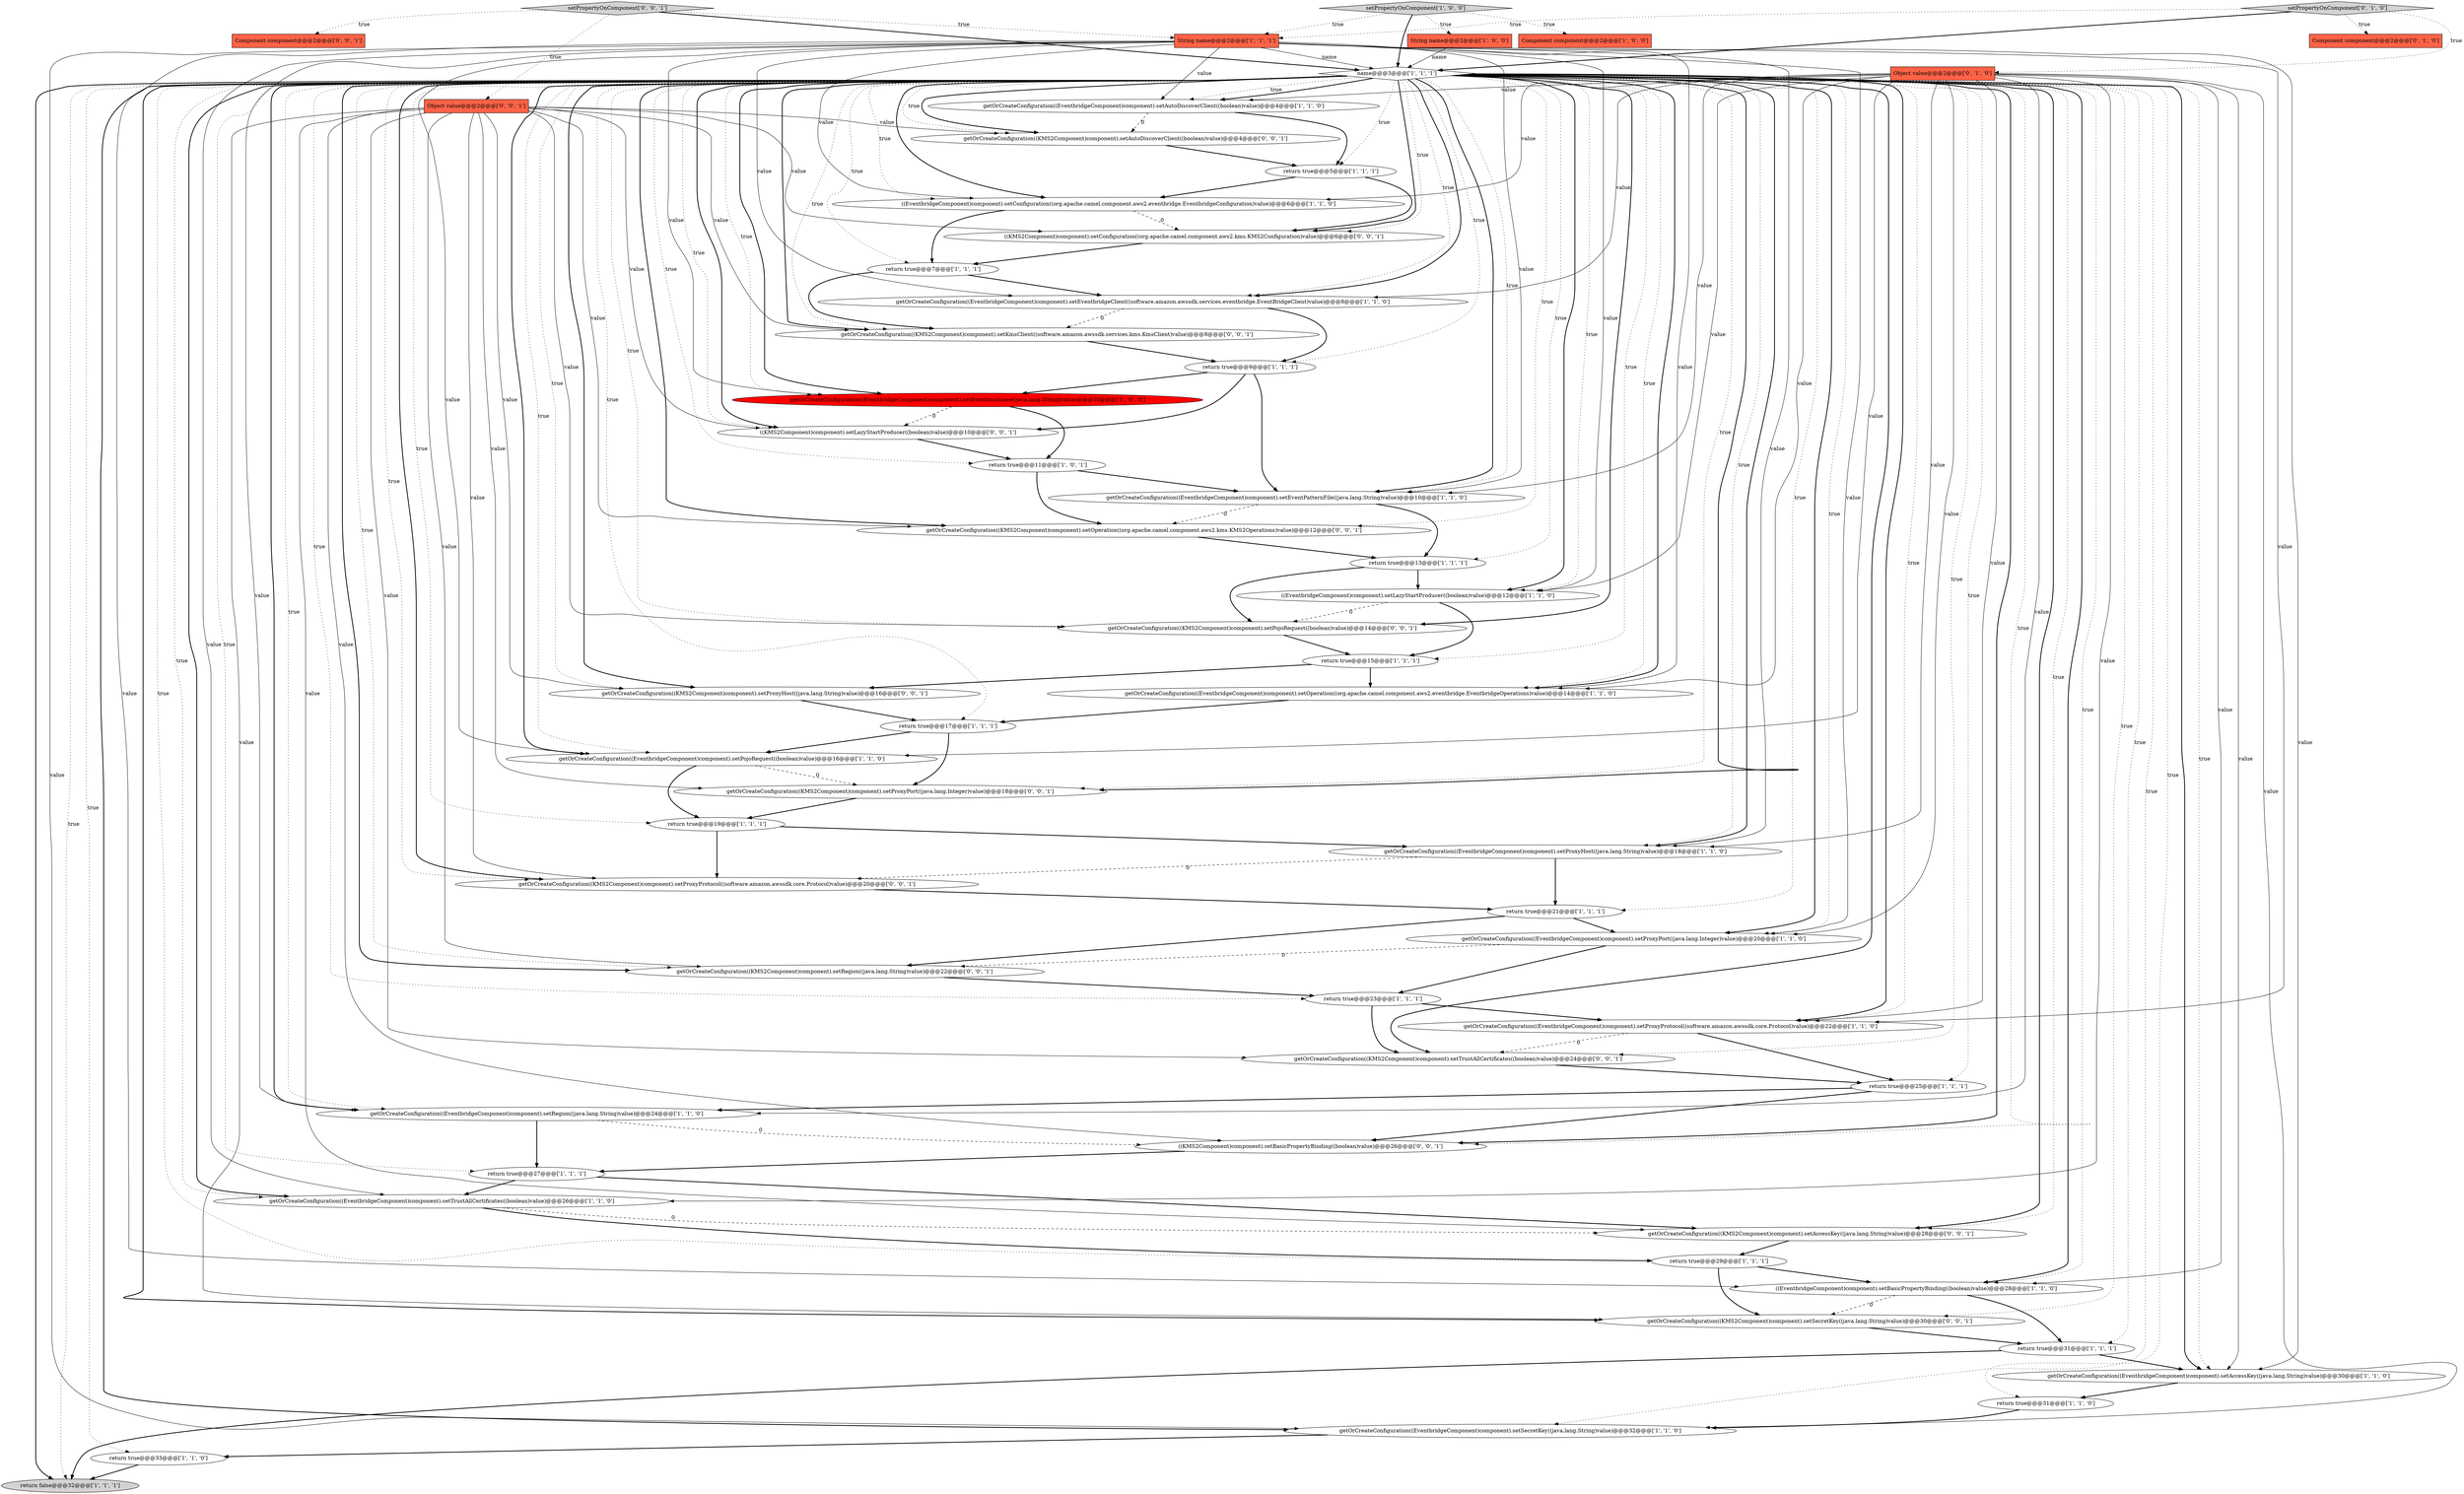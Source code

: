 digraph {
8 [style = filled, label = "return true@@@7@@@['1', '1', '1']", fillcolor = white, shape = ellipse image = "AAA0AAABBB1BBB"];
53 [style = filled, label = "((KMS2Component)component).setLazyStartProducer((boolean)value)@@@10@@@['0', '0', '1']", fillcolor = white, shape = ellipse image = "AAA0AAABBB3BBB"];
57 [style = filled, label = "getOrCreateConfiguration((KMS2Component)component).setTrustAllCertificates((boolean)value)@@@24@@@['0', '0', '1']", fillcolor = white, shape = ellipse image = "AAA0AAABBB3BBB"];
22 [style = filled, label = "return true@@@17@@@['1', '1', '1']", fillcolor = white, shape = ellipse image = "AAA0AAABBB1BBB"];
32 [style = filled, label = "return true@@@19@@@['1', '1', '1']", fillcolor = white, shape = ellipse image = "AAA0AAABBB1BBB"];
46 [style = filled, label = "getOrCreateConfiguration((KMS2Component)component).setSecretKey((java.lang.String)value)@@@30@@@['0', '0', '1']", fillcolor = white, shape = ellipse image = "AAA0AAABBB3BBB"];
4 [style = filled, label = "getOrCreateConfiguration((EventbridgeComponent)component).setSecretKey((java.lang.String)value)@@@32@@@['1', '1', '0']", fillcolor = white, shape = ellipse image = "AAA0AAABBB1BBB"];
49 [style = filled, label = "getOrCreateConfiguration((KMS2Component)component).setKmsClient((software.amazon.awssdk.services.kms.KmsClient)value)@@@8@@@['0', '0', '1']", fillcolor = white, shape = ellipse image = "AAA0AAABBB3BBB"];
45 [style = filled, label = "getOrCreateConfiguration((KMS2Component)component).setPojoRequest((boolean)value)@@@14@@@['0', '0', '1']", fillcolor = white, shape = ellipse image = "AAA0AAABBB3BBB"];
12 [style = filled, label = "return true@@@11@@@['1', '0', '1']", fillcolor = white, shape = ellipse image = "AAA0AAABBB1BBB"];
19 [style = filled, label = "return true@@@15@@@['1', '1', '1']", fillcolor = white, shape = ellipse image = "AAA0AAABBB1BBB"];
25 [style = filled, label = "String name@@@2@@@['1', '1', '1']", fillcolor = tomato, shape = box image = "AAA0AAABBB1BBB"];
28 [style = filled, label = "return true@@@33@@@['1', '1', '0']", fillcolor = white, shape = ellipse image = "AAA0AAABBB1BBB"];
48 [style = filled, label = "getOrCreateConfiguration((KMS2Component)component).setAutoDiscoverClient((boolean)value)@@@4@@@['0', '0', '1']", fillcolor = white, shape = ellipse image = "AAA0AAABBB3BBB"];
30 [style = filled, label = "return true@@@5@@@['1', '1', '1']", fillcolor = white, shape = ellipse image = "AAA0AAABBB1BBB"];
16 [style = filled, label = "setPropertyOnComponent['1', '0', '0']", fillcolor = lightgray, shape = diamond image = "AAA0AAABBB1BBB"];
47 [style = filled, label = "Component component@@@2@@@['0', '0', '1']", fillcolor = tomato, shape = box image = "AAA0AAABBB3BBB"];
7 [style = filled, label = "String name@@@2@@@['1', '0', '0']", fillcolor = tomato, shape = box image = "AAA0AAABBB1BBB"];
11 [style = filled, label = "getOrCreateConfiguration((EventbridgeComponent)component).setAccessKey((java.lang.String)value)@@@30@@@['1', '1', '0']", fillcolor = white, shape = ellipse image = "AAA0AAABBB1BBB"];
51 [style = filled, label = "Object value@@@2@@@['0', '0', '1']", fillcolor = tomato, shape = box image = "AAA0AAABBB3BBB"];
10 [style = filled, label = "getOrCreateConfiguration((EventbridgeComponent)component).setProxyHost((java.lang.String)value)@@@18@@@['1', '1', '0']", fillcolor = white, shape = ellipse image = "AAA0AAABBB1BBB"];
43 [style = filled, label = "getOrCreateConfiguration((KMS2Component)component).setProxyPort((java.lang.Integer)value)@@@18@@@['0', '0', '1']", fillcolor = white, shape = ellipse image = "AAA0AAABBB3BBB"];
31 [style = filled, label = "return true@@@21@@@['1', '1', '1']", fillcolor = white, shape = ellipse image = "AAA0AAABBB1BBB"];
23 [style = filled, label = "getOrCreateConfiguration((EventbridgeComponent)component).setPojoRequest((boolean)value)@@@16@@@['1', '1', '0']", fillcolor = white, shape = ellipse image = "AAA0AAABBB1BBB"];
13 [style = filled, label = "return true@@@25@@@['1', '1', '1']", fillcolor = white, shape = ellipse image = "AAA0AAABBB1BBB"];
52 [style = filled, label = "((KMS2Component)component).setBasicPropertyBinding((boolean)value)@@@26@@@['0', '0', '1']", fillcolor = white, shape = ellipse image = "AAA0AAABBB3BBB"];
1 [style = filled, label = "name@@@3@@@['1', '1', '1']", fillcolor = white, shape = diamond image = "AAA0AAABBB1BBB"];
9 [style = filled, label = "return true@@@29@@@['1', '1', '1']", fillcolor = white, shape = ellipse image = "AAA0AAABBB1BBB"];
50 [style = filled, label = "getOrCreateConfiguration((KMS2Component)component).setAccessKey((java.lang.String)value)@@@28@@@['0', '0', '1']", fillcolor = white, shape = ellipse image = "AAA0AAABBB3BBB"];
56 [style = filled, label = "getOrCreateConfiguration((KMS2Component)component).setRegion((java.lang.String)value)@@@22@@@['0', '0', '1']", fillcolor = white, shape = ellipse image = "AAA0AAABBB3BBB"];
15 [style = filled, label = "getOrCreateConfiguration((EventbridgeComponent)component).setProxyPort((java.lang.Integer)value)@@@20@@@['1', '1', '0']", fillcolor = white, shape = ellipse image = "AAA0AAABBB1BBB"];
37 [style = filled, label = "return true@@@31@@@['1', '1', '1']", fillcolor = white, shape = ellipse image = "AAA0AAABBB1BBB"];
39 [style = filled, label = "Component component@@@2@@@['0', '1', '0']", fillcolor = tomato, shape = box image = "AAA0AAABBB2BBB"];
21 [style = filled, label = "getOrCreateConfiguration((EventbridgeComponent)component).setEventbridgeClient((software.amazon.awssdk.services.eventbridge.EventBridgeClient)value)@@@8@@@['1', '1', '0']", fillcolor = white, shape = ellipse image = "AAA0AAABBB1BBB"];
42 [style = filled, label = "getOrCreateConfiguration((KMS2Component)component).setOperation((org.apache.camel.component.aws2.kms.KMS2Operations)value)@@@12@@@['0', '0', '1']", fillcolor = white, shape = ellipse image = "AAA0AAABBB3BBB"];
36 [style = filled, label = "getOrCreateConfiguration((EventbridgeComponent)component).setProxyProtocol((software.amazon.awssdk.core.Protocol)value)@@@22@@@['1', '1', '0']", fillcolor = white, shape = ellipse image = "AAA0AAABBB1BBB"];
0 [style = filled, label = "Component component@@@2@@@['1', '0', '0']", fillcolor = tomato, shape = box image = "AAA0AAABBB1BBB"];
41 [style = filled, label = "setPropertyOnComponent['0', '0', '1']", fillcolor = lightgray, shape = diamond image = "AAA0AAABBB3BBB"];
20 [style = filled, label = "return false@@@32@@@['1', '1', '1']", fillcolor = lightgray, shape = ellipse image = "AAA0AAABBB1BBB"];
2 [style = filled, label = "return true@@@9@@@['1', '1', '1']", fillcolor = white, shape = ellipse image = "AAA0AAABBB1BBB"];
6 [style = filled, label = "getOrCreateConfiguration((EventbridgeComponent)component).setEventbusName((java.lang.String)value)@@@10@@@['1', '0', '0']", fillcolor = red, shape = ellipse image = "AAA1AAABBB1BBB"];
35 [style = filled, label = "((EventbridgeComponent)component).setConfiguration((org.apache.camel.component.aws2.eventbridge.EventbridgeConfiguration)value)@@@6@@@['1', '1', '0']", fillcolor = white, shape = ellipse image = "AAA0AAABBB1BBB"];
40 [style = filled, label = "setPropertyOnComponent['0', '1', '0']", fillcolor = lightgray, shape = diamond image = "AAA0AAABBB2BBB"];
29 [style = filled, label = "((EventbridgeComponent)component).setBasicPropertyBinding((boolean)value)@@@28@@@['1', '1', '0']", fillcolor = white, shape = ellipse image = "AAA0AAABBB1BBB"];
44 [style = filled, label = "getOrCreateConfiguration((KMS2Component)component).setProxyProtocol((software.amazon.awssdk.core.Protocol)value)@@@20@@@['0', '0', '1']", fillcolor = white, shape = ellipse image = "AAA0AAABBB3BBB"];
55 [style = filled, label = "((KMS2Component)component).setConfiguration((org.apache.camel.component.aws2.kms.KMS2Configuration)value)@@@6@@@['0', '0', '1']", fillcolor = white, shape = ellipse image = "AAA0AAABBB3BBB"];
34 [style = filled, label = "getOrCreateConfiguration((EventbridgeComponent)component).setOperation((org.apache.camel.component.aws2.eventbridge.EventbridgeOperations)value)@@@14@@@['1', '1', '0']", fillcolor = white, shape = ellipse image = "AAA0AAABBB1BBB"];
26 [style = filled, label = "getOrCreateConfiguration((EventbridgeComponent)component).setTrustAllCertificates((boolean)value)@@@26@@@['1', '1', '0']", fillcolor = white, shape = ellipse image = "AAA0AAABBB1BBB"];
18 [style = filled, label = "return true@@@31@@@['1', '1', '0']", fillcolor = white, shape = ellipse image = "AAA0AAABBB1BBB"];
24 [style = filled, label = "return true@@@13@@@['1', '1', '1']", fillcolor = white, shape = ellipse image = "AAA0AAABBB1BBB"];
27 [style = filled, label = "getOrCreateConfiguration((EventbridgeComponent)component).setRegion((java.lang.String)value)@@@24@@@['1', '1', '0']", fillcolor = white, shape = ellipse image = "AAA0AAABBB1BBB"];
5 [style = filled, label = "getOrCreateConfiguration((EventbridgeComponent)component).setEventPatternFile((java.lang.String)value)@@@10@@@['1', '1', '0']", fillcolor = white, shape = ellipse image = "AAA0AAABBB1BBB"];
33 [style = filled, label = "return true@@@23@@@['1', '1', '1']", fillcolor = white, shape = ellipse image = "AAA0AAABBB1BBB"];
38 [style = filled, label = "Object value@@@2@@@['0', '1', '0']", fillcolor = tomato, shape = box image = "AAA0AAABBB2BBB"];
3 [style = filled, label = "((EventbridgeComponent)component).setLazyStartProducer((boolean)value)@@@12@@@['1', '1', '0']", fillcolor = white, shape = ellipse image = "AAA0AAABBB1BBB"];
14 [style = filled, label = "getOrCreateConfiguration((EventbridgeComponent)component).setAutoDiscoverClient((boolean)value)@@@4@@@['1', '1', '0']", fillcolor = white, shape = ellipse image = "AAA0AAABBB1BBB"];
54 [style = filled, label = "getOrCreateConfiguration((KMS2Component)component).setProxyHost((java.lang.String)value)@@@16@@@['0', '0', '1']", fillcolor = white, shape = ellipse image = "AAA0AAABBB3BBB"];
17 [style = filled, label = "return true@@@27@@@['1', '1', '1']", fillcolor = white, shape = ellipse image = "AAA0AAABBB1BBB"];
1->5 [style = bold, label=""];
40->39 [style = dotted, label="true"];
51->50 [style = solid, label="value"];
12->5 [style = bold, label=""];
1->55 [style = bold, label=""];
37->11 [style = bold, label=""];
31->56 [style = bold, label=""];
28->20 [style = bold, label=""];
1->53 [style = dotted, label="true"];
2->6 [style = bold, label=""];
1->27 [style = bold, label=""];
7->1 [style = solid, label="name"];
1->31 [style = dotted, label="true"];
1->21 [style = dotted, label="true"];
1->20 [style = bold, label=""];
26->9 [style = bold, label=""];
29->46 [style = dashed, label="0"];
12->42 [style = bold, label=""];
17->50 [style = bold, label=""];
1->34 [style = dotted, label="true"];
1->23 [style = bold, label=""];
21->2 [style = bold, label=""];
1->46 [style = bold, label=""];
1->3 [style = dotted, label="true"];
26->50 [style = dashed, label="0"];
23->43 [style = dashed, label="0"];
1->13 [style = dotted, label="true"];
16->7 [style = dotted, label="true"];
2->53 [style = bold, label=""];
25->6 [style = solid, label="value"];
3->19 [style = bold, label=""];
1->54 [style = dotted, label="true"];
1->21 [style = bold, label=""];
1->12 [style = dotted, label="true"];
35->8 [style = bold, label=""];
27->17 [style = bold, label=""];
41->51 [style = dotted, label="true"];
25->21 [style = solid, label="value"];
25->5 [style = solid, label="value"];
25->3 [style = solid, label="value"];
1->6 [style = dotted, label="true"];
1->23 [style = dotted, label="true"];
1->44 [style = dotted, label="true"];
51->49 [style = solid, label="value"];
9->29 [style = bold, label=""];
51->52 [style = solid, label="value"];
1->27 [style = dotted, label="true"];
38->27 [style = solid, label="value"];
57->13 [style = bold, label=""];
1->4 [style = bold, label=""];
1->35 [style = dotted, label="true"];
1->45 [style = dotted, label="true"];
19->34 [style = bold, label=""];
14->30 [style = bold, label=""];
10->31 [style = bold, label=""];
1->44 [style = bold, label=""];
1->50 [style = bold, label=""];
25->23 [style = solid, label="value"];
51->53 [style = solid, label="value"];
25->11 [style = solid, label="value"];
1->22 [style = dotted, label="true"];
22->43 [style = bold, label=""];
36->57 [style = dashed, label="0"];
38->26 [style = solid, label="value"];
43->32 [style = bold, label=""];
1->43 [style = dotted, label="true"];
1->42 [style = bold, label=""];
1->35 [style = bold, label=""];
25->1 [style = solid, label="name"];
1->49 [style = bold, label=""];
1->4 [style = dotted, label="true"];
6->53 [style = dashed, label="0"];
51->45 [style = solid, label="value"];
22->23 [style = bold, label=""];
46->37 [style = bold, label=""];
32->10 [style = bold, label=""];
1->30 [style = dotted, label="true"];
1->32 [style = dotted, label="true"];
11->18 [style = bold, label=""];
1->11 [style = bold, label=""];
1->18 [style = dotted, label="true"];
1->42 [style = dotted, label="true"];
1->26 [style = dotted, label="true"];
1->33 [style = dotted, label="true"];
38->4 [style = solid, label="value"];
51->44 [style = solid, label="value"];
18->4 [style = bold, label=""];
1->15 [style = dotted, label="true"];
51->57 [style = solid, label="value"];
33->36 [style = bold, label=""];
1->8 [style = dotted, label="true"];
25->27 [style = solid, label="value"];
38->10 [style = solid, label="value"];
1->56 [style = bold, label=""];
16->25 [style = dotted, label="true"];
25->4 [style = solid, label="value"];
56->33 [style = bold, label=""];
1->45 [style = bold, label=""];
24->3 [style = bold, label=""];
1->28 [style = dotted, label="true"];
15->33 [style = bold, label=""];
25->14 [style = solid, label="value"];
38->34 [style = solid, label="value"];
35->55 [style = dashed, label="0"];
38->35 [style = solid, label="value"];
38->29 [style = solid, label="value"];
1->10 [style = dotted, label="true"];
25->10 [style = solid, label="value"];
1->17 [style = dotted, label="true"];
1->52 [style = bold, label=""];
1->48 [style = bold, label=""];
41->25 [style = dotted, label="true"];
9->46 [style = bold, label=""];
1->3 [style = bold, label=""];
5->42 [style = dashed, label="0"];
23->32 [style = bold, label=""];
1->55 [style = dotted, label="true"];
1->48 [style = dotted, label="true"];
40->38 [style = dotted, label="true"];
29->37 [style = bold, label=""];
33->57 [style = bold, label=""];
42->24 [style = bold, label=""];
54->22 [style = bold, label=""];
1->19 [style = dotted, label="true"];
51->46 [style = solid, label="value"];
24->45 [style = bold, label=""];
51->43 [style = solid, label="value"];
1->46 [style = dotted, label="true"];
19->54 [style = bold, label=""];
51->42 [style = solid, label="value"];
1->6 [style = bold, label=""];
1->34 [style = bold, label=""];
36->13 [style = bold, label=""];
30->35 [style = bold, label=""];
13->27 [style = bold, label=""];
25->36 [style = solid, label="value"];
1->57 [style = bold, label=""];
16->1 [style = bold, label=""];
25->34 [style = solid, label="value"];
25->26 [style = solid, label="value"];
38->3 [style = solid, label="value"];
5->24 [style = bold, label=""];
1->9 [style = dotted, label="true"];
3->45 [style = dashed, label="0"];
1->54 [style = bold, label=""];
41->47 [style = dotted, label="true"];
32->44 [style = bold, label=""];
49->2 [style = bold, label=""];
40->25 [style = dotted, label="true"];
1->29 [style = bold, label=""];
1->37 [style = dotted, label="true"];
48->30 [style = bold, label=""];
13->52 [style = bold, label=""];
1->20 [style = dotted, label="true"];
53->12 [style = bold, label=""];
44->31 [style = bold, label=""];
38->11 [style = solid, label="value"];
1->56 [style = dotted, label="true"];
2->5 [style = bold, label=""];
38->14 [style = solid, label="value"];
6->12 [style = bold, label=""];
51->55 [style = solid, label="value"];
17->26 [style = bold, label=""];
38->21 [style = solid, label="value"];
50->9 [style = bold, label=""];
38->23 [style = solid, label="value"];
38->5 [style = solid, label="value"];
14->48 [style = dashed, label="0"];
1->43 [style = bold, label=""];
1->15 [style = bold, label=""];
25->29 [style = solid, label="value"];
1->11 [style = dotted, label="true"];
1->24 [style = dotted, label="true"];
38->36 [style = solid, label="value"];
51->56 [style = solid, label="value"];
37->20 [style = bold, label=""];
10->44 [style = dashed, label="0"];
25->35 [style = solid, label="value"];
38->15 [style = solid, label="value"];
1->14 [style = dotted, label="true"];
41->1 [style = bold, label=""];
1->26 [style = bold, label=""];
1->36 [style = bold, label=""];
51->54 [style = solid, label="value"];
31->15 [style = bold, label=""];
1->52 [style = dotted, label="true"];
52->17 [style = bold, label=""];
4->28 [style = bold, label=""];
15->56 [style = dashed, label="0"];
34->22 [style = bold, label=""];
1->49 [style = dotted, label="true"];
25->15 [style = solid, label="value"];
30->55 [style = bold, label=""];
1->29 [style = dotted, label="true"];
40->1 [style = bold, label=""];
51->48 [style = solid, label="value"];
1->36 [style = dotted, label="true"];
16->0 [style = dotted, label="true"];
45->19 [style = bold, label=""];
1->50 [style = dotted, label="true"];
1->57 [style = dotted, label="true"];
8->21 [style = bold, label=""];
8->49 [style = bold, label=""];
1->14 [style = bold, label=""];
27->52 [style = dashed, label="0"];
21->49 [style = dashed, label="0"];
1->2 [style = dotted, label="true"];
1->10 [style = bold, label=""];
55->8 [style = bold, label=""];
1->53 [style = bold, label=""];
1->5 [style = dotted, label="true"];
}
